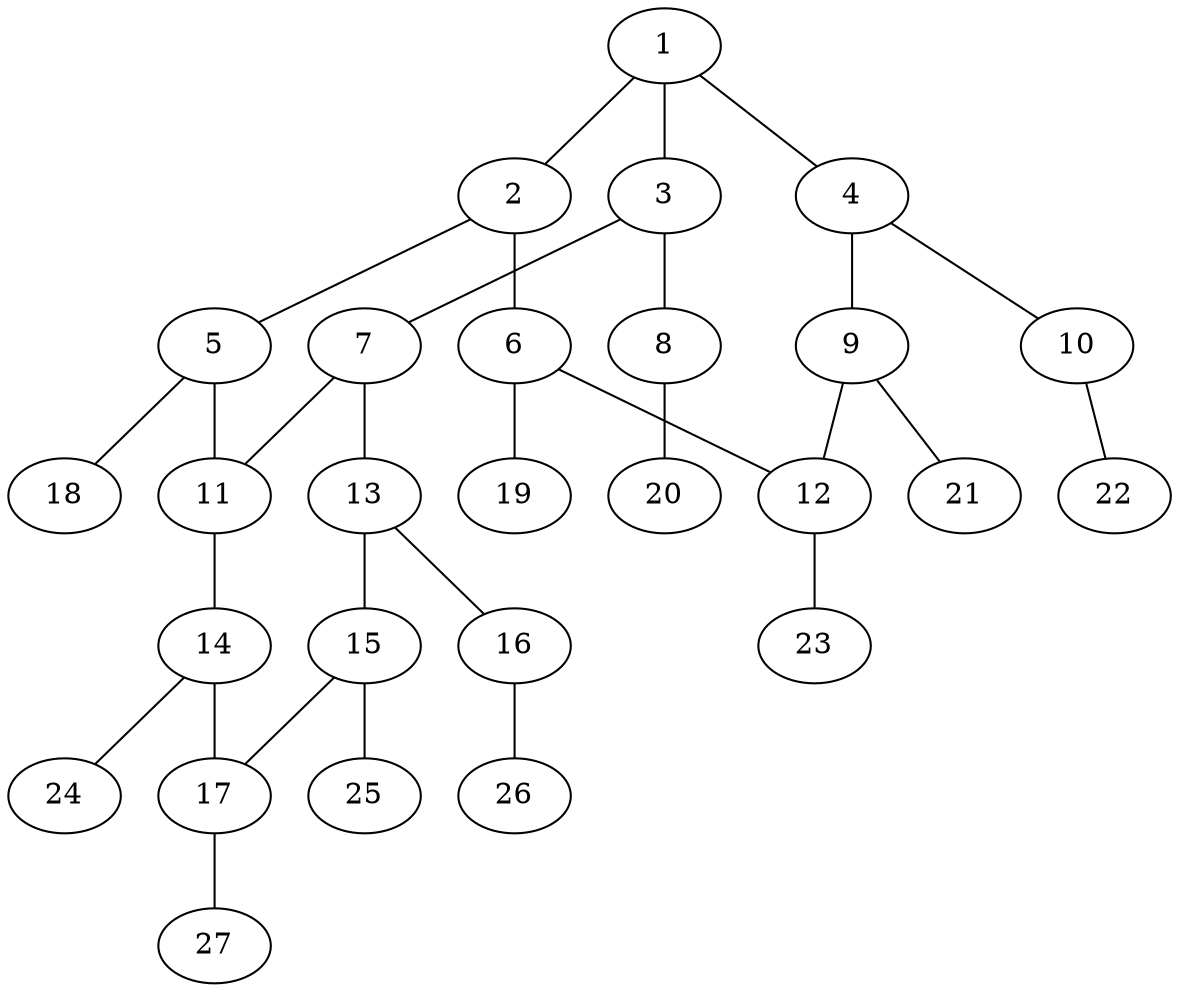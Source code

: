 graph molecule_1348 {
	1	 [chem=C];
	2	 [chem=C];
	1 -- 2	 [valence=1];
	3	 [chem=C];
	1 -- 3	 [valence=2];
	4	 [chem=C];
	1 -- 4	 [valence=1];
	5	 [chem=C];
	2 -- 5	 [valence=2];
	6	 [chem=C];
	2 -- 6	 [valence=1];
	7	 [chem=C];
	3 -- 7	 [valence=1];
	8	 [chem=O];
	3 -- 8	 [valence=1];
	9	 [chem=C];
	4 -- 9	 [valence=2];
	10	 [chem=O];
	4 -- 10	 [valence=1];
	11	 [chem=C];
	5 -- 11	 [valence=1];
	18	 [chem=H];
	5 -- 18	 [valence=1];
	12	 [chem=C];
	6 -- 12	 [valence=2];
	19	 [chem=H];
	6 -- 19	 [valence=1];
	7 -- 11	 [valence=1];
	13	 [chem=C];
	7 -- 13	 [valence=2];
	20	 [chem=H];
	8 -- 20	 [valence=1];
	9 -- 12	 [valence=1];
	21	 [chem=H];
	9 -- 21	 [valence=1];
	22	 [chem=H];
	10 -- 22	 [valence=1];
	14	 [chem=C];
	11 -- 14	 [valence=2];
	23	 [chem=H];
	12 -- 23	 [valence=1];
	15	 [chem=C];
	13 -- 15	 [valence=1];
	16	 [chem=O];
	13 -- 16	 [valence=1];
	17	 [chem=C];
	14 -- 17	 [valence=1];
	24	 [chem=H];
	14 -- 24	 [valence=1];
	15 -- 17	 [valence=2];
	25	 [chem=H];
	15 -- 25	 [valence=1];
	26	 [chem=H];
	16 -- 26	 [valence=1];
	27	 [chem=H];
	17 -- 27	 [valence=1];
}
